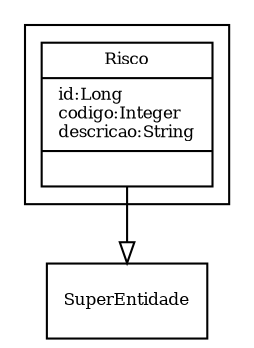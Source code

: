 digraph G{
fontname = "Times-Roman"
fontsize = 8

node [
        fontname = "Times-Roman"
        fontsize = 8
        shape = "record"
]

edge [
        fontname = "Times-Roman"
        fontsize = 8
]

subgraph clusterRISCO
{
Risco [label = "{Risco|id:Long\lcodigo:Integer\ldescricao:String\l|\l}"]
}
edge [ arrowhead = "empty" headlabel = "" taillabel = ""] Risco -> SuperEntidade
}
